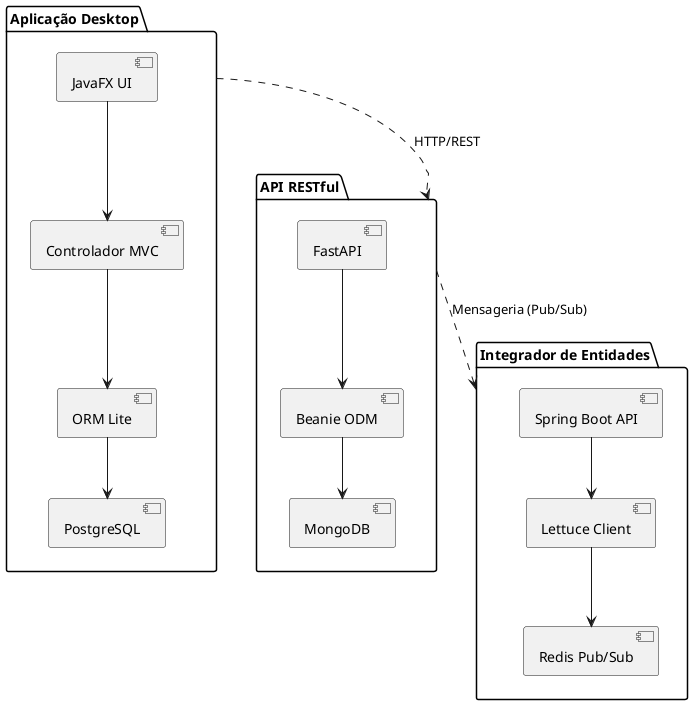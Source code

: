@startuml componentes
package "Aplicação Desktop" {
  [JavaFX UI] 
  [Controlador MVC]
  [ORM Lite] 
  [PostgreSQL]
  [JavaFX UI] --> [Controlador MVC]
  [Controlador MVC] --> [ORM Lite]
  [ORM Lite] --> [PostgreSQL]
}

package "API RESTful" {
  [FastAPI]
  [Beanie ODM]
  [MongoDB]
  [FastAPI] --> [Beanie ODM]
  [Beanie ODM] --> [MongoDB]
}

package "Integrador de Entidades" {
  [Redis Pub/Sub]
  [Lettuce Client]
  [Spring Boot API] --> [Lettuce Client]
  [Lettuce Client] --> [Redis Pub/Sub]
}

[Aplicação Desktop] ..> [API RESTful] : HTTP/REST
[API RESTful] ..> [Integrador de Entidades] : Mensageria (Pub/Sub)
@enduml
